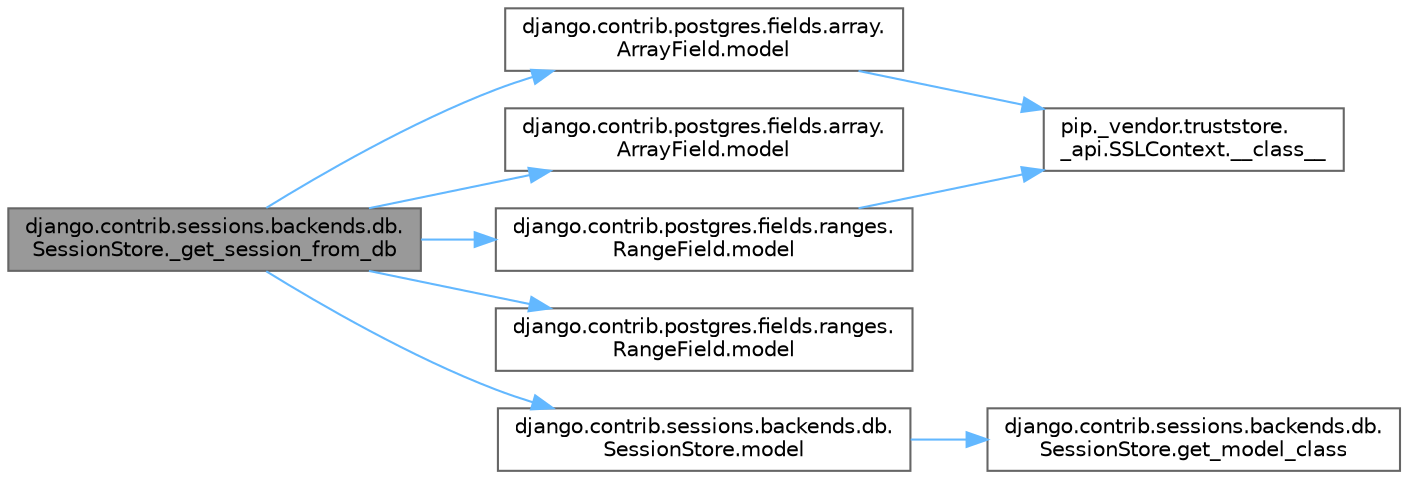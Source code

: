 digraph "django.contrib.sessions.backends.db.SessionStore._get_session_from_db"
{
 // LATEX_PDF_SIZE
  bgcolor="transparent";
  edge [fontname=Helvetica,fontsize=10,labelfontname=Helvetica,labelfontsize=10];
  node [fontname=Helvetica,fontsize=10,shape=box,height=0.2,width=0.4];
  rankdir="LR";
  Node1 [id="Node000001",label="django.contrib.sessions.backends.db.\lSessionStore._get_session_from_db",height=0.2,width=0.4,color="gray40", fillcolor="grey60", style="filled", fontcolor="black",tooltip=" "];
  Node1 -> Node2 [id="edge1_Node000001_Node000002",color="steelblue1",style="solid",tooltip=" "];
  Node2 [id="Node000002",label="django.contrib.postgres.fields.array.\lArrayField.model",height=0.2,width=0.4,color="grey40", fillcolor="white", style="filled",URL="$classdjango_1_1contrib_1_1postgres_1_1fields_1_1array_1_1_array_field.html#a4402eef4c4784e00671c9f229481f4c1",tooltip=" "];
  Node2 -> Node3 [id="edge2_Node000002_Node000003",color="steelblue1",style="solid",tooltip=" "];
  Node3 [id="Node000003",label="pip._vendor.truststore.\l_api.SSLContext.__class__",height=0.2,width=0.4,color="grey40", fillcolor="white", style="filled",URL="$classpip_1_1__vendor_1_1truststore_1_1__api_1_1_s_s_l_context.html#a530861514f31eabaa3f513557d6e66de",tooltip=" "];
  Node1 -> Node4 [id="edge3_Node000001_Node000004",color="steelblue1",style="solid",tooltip=" "];
  Node4 [id="Node000004",label="django.contrib.postgres.fields.array.\lArrayField.model",height=0.2,width=0.4,color="grey40", fillcolor="white", style="filled",URL="$classdjango_1_1contrib_1_1postgres_1_1fields_1_1array_1_1_array_field.html#a50a2796de85f960ca282b56ef2d9446c",tooltip=" "];
  Node1 -> Node5 [id="edge4_Node000001_Node000005",color="steelblue1",style="solid",tooltip=" "];
  Node5 [id="Node000005",label="django.contrib.postgres.fields.ranges.\lRangeField.model",height=0.2,width=0.4,color="grey40", fillcolor="white", style="filled",URL="$classdjango_1_1contrib_1_1postgres_1_1fields_1_1ranges_1_1_range_field.html#aa38c2bbd1bad0c8f9b0315ee468867a2",tooltip=" "];
  Node5 -> Node3 [id="edge5_Node000005_Node000003",color="steelblue1",style="solid",tooltip=" "];
  Node1 -> Node6 [id="edge6_Node000001_Node000006",color="steelblue1",style="solid",tooltip=" "];
  Node6 [id="Node000006",label="django.contrib.postgres.fields.ranges.\lRangeField.model",height=0.2,width=0.4,color="grey40", fillcolor="white", style="filled",URL="$classdjango_1_1contrib_1_1postgres_1_1fields_1_1ranges_1_1_range_field.html#a91b36827f010affd1ff89569cf40d1af",tooltip=" "];
  Node1 -> Node7 [id="edge7_Node000001_Node000007",color="steelblue1",style="solid",tooltip=" "];
  Node7 [id="Node000007",label="django.contrib.sessions.backends.db.\lSessionStore.model",height=0.2,width=0.4,color="grey40", fillcolor="white", style="filled",URL="$classdjango_1_1contrib_1_1sessions_1_1backends_1_1db_1_1_session_store.html#af52cfb4371af389c8bd4a6780274c403",tooltip=" "];
  Node7 -> Node8 [id="edge8_Node000007_Node000008",color="steelblue1",style="solid",tooltip=" "];
  Node8 [id="Node000008",label="django.contrib.sessions.backends.db.\lSessionStore.get_model_class",height=0.2,width=0.4,color="grey40", fillcolor="white", style="filled",URL="$classdjango_1_1contrib_1_1sessions_1_1backends_1_1db_1_1_session_store.html#a5e2d862e271e8f9173021bcaa61305ad",tooltip=" "];
}
